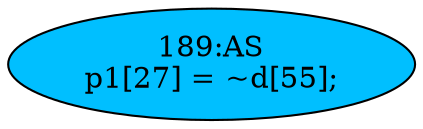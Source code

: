 strict digraph "" {
	node [label="\N"];
	"189:AS"	 [ast="<pyverilog.vparser.ast.Assign object at 0x7f40783b4f90>",
		def_var="['p1']",
		fillcolor=deepskyblue,
		label="189:AS
p1[27] = ~d[55];",
		statements="[]",
		style=filled,
		typ=Assign,
		use_var="['d']"];
}
